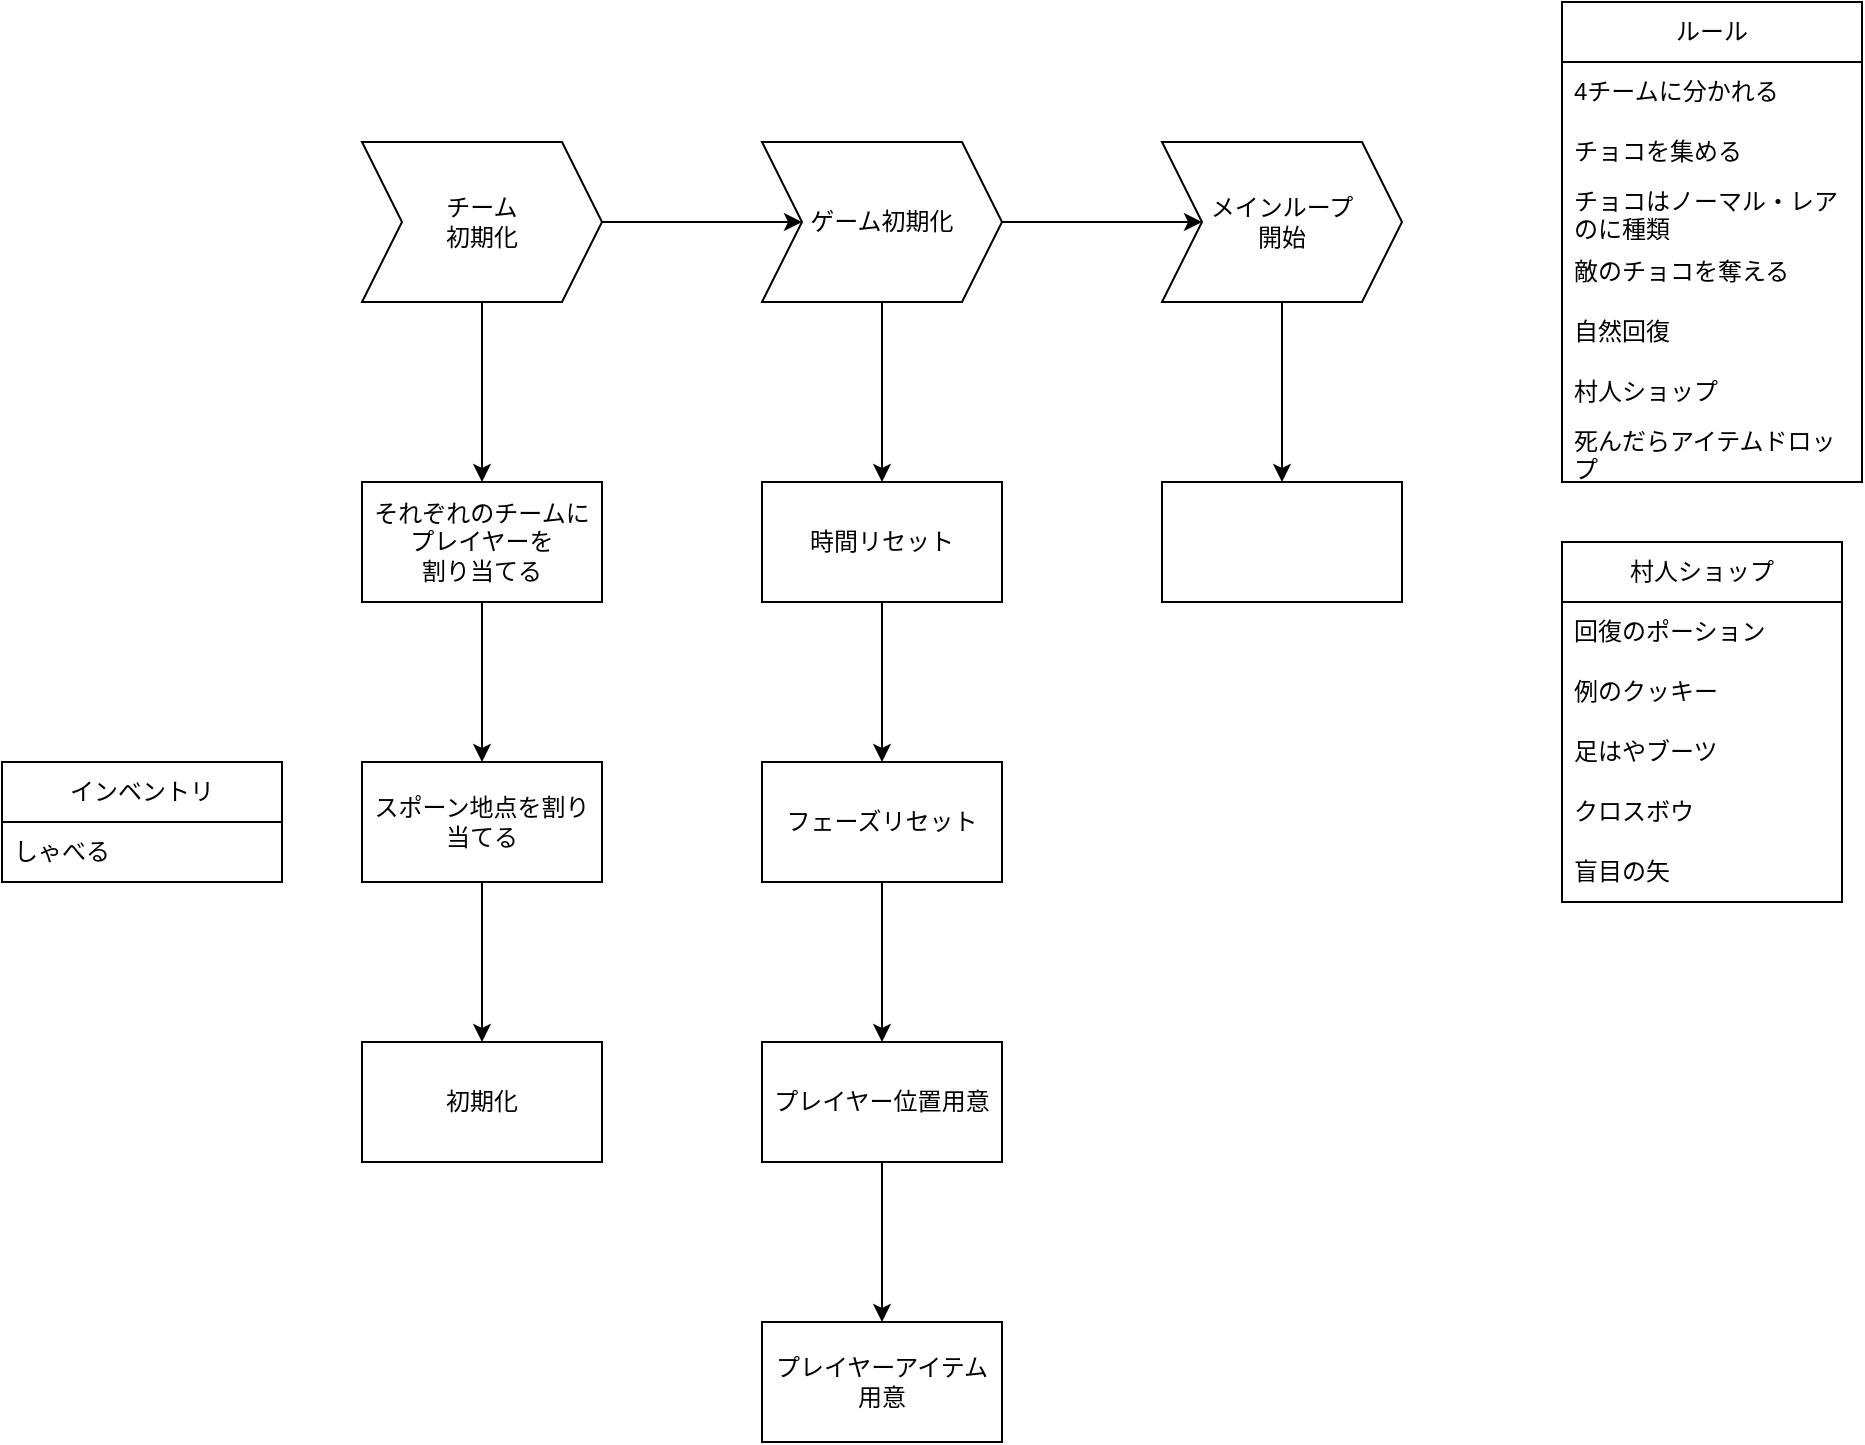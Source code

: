 <mxfile version="20.8.16" type="github">
  <diagram name="ページ1" id="sNUWQyajOwUde2-Lb2Hm">
    <mxGraphModel dx="1638" dy="439" grid="1" gridSize="10" guides="1" tooltips="1" connect="1" arrows="1" fold="1" page="1" pageScale="1" pageWidth="827" pageHeight="1169" math="0" shadow="0">
      <root>
        <mxCell id="0" />
        <mxCell id="1" parent="0" />
        <mxCell id="PwjAzpZhQZNhTe8JyBqZ-3" value="" style="edgeStyle=orthogonalEdgeStyle;rounded=0;orthogonalLoop=1;jettySize=auto;html=1;" edge="1" parent="1" source="PwjAzpZhQZNhTe8JyBqZ-1" target="PwjAzpZhQZNhTe8JyBqZ-2">
          <mxGeometry relative="1" as="geometry" />
        </mxCell>
        <mxCell id="PwjAzpZhQZNhTe8JyBqZ-10" value="" style="edgeStyle=orthogonalEdgeStyle;rounded=0;orthogonalLoop=1;jettySize=auto;html=1;" edge="1" parent="1" source="PwjAzpZhQZNhTe8JyBqZ-1" target="PwjAzpZhQZNhTe8JyBqZ-9">
          <mxGeometry relative="1" as="geometry" />
        </mxCell>
        <mxCell id="PwjAzpZhQZNhTe8JyBqZ-1" value="&lt;div&gt;チーム&lt;/div&gt;&lt;div&gt;初期化&lt;br&gt;&lt;/div&gt;" style="shape=step;perimeter=stepPerimeter;whiteSpace=wrap;html=1;fixedSize=1;" vertex="1" parent="1">
          <mxGeometry x="60" y="110" width="120" height="80" as="geometry" />
        </mxCell>
        <mxCell id="PwjAzpZhQZNhTe8JyBqZ-5" value="" style="edgeStyle=orthogonalEdgeStyle;rounded=0;orthogonalLoop=1;jettySize=auto;html=1;" edge="1" parent="1" source="PwjAzpZhQZNhTe8JyBqZ-2" target="PwjAzpZhQZNhTe8JyBqZ-4">
          <mxGeometry relative="1" as="geometry" />
        </mxCell>
        <mxCell id="PwjAzpZhQZNhTe8JyBqZ-2" value="&lt;div&gt;それぞれのチームに&lt;/div&gt;&lt;div&gt;プレイヤーを&lt;/div&gt;&lt;div&gt;割り当てる&lt;br&gt;&lt;/div&gt;" style="whiteSpace=wrap;html=1;" vertex="1" parent="1">
          <mxGeometry x="60" y="280" width="120" height="60" as="geometry" />
        </mxCell>
        <mxCell id="PwjAzpZhQZNhTe8JyBqZ-7" value="" style="edgeStyle=orthogonalEdgeStyle;rounded=0;orthogonalLoop=1;jettySize=auto;html=1;" edge="1" parent="1" source="PwjAzpZhQZNhTe8JyBqZ-4" target="PwjAzpZhQZNhTe8JyBqZ-6">
          <mxGeometry relative="1" as="geometry" />
        </mxCell>
        <mxCell id="PwjAzpZhQZNhTe8JyBqZ-4" value="スポーン地点を割り当てる" style="whiteSpace=wrap;html=1;" vertex="1" parent="1">
          <mxGeometry x="60" y="420" width="120" height="60" as="geometry" />
        </mxCell>
        <mxCell id="PwjAzpZhQZNhTe8JyBqZ-6" value="初期化" style="whiteSpace=wrap;html=1;" vertex="1" parent="1">
          <mxGeometry x="60" y="560" width="120" height="60" as="geometry" />
        </mxCell>
        <mxCell id="PwjAzpZhQZNhTe8JyBqZ-13" value="" style="edgeStyle=orthogonalEdgeStyle;rounded=0;orthogonalLoop=1;jettySize=auto;html=1;" edge="1" parent="1" source="PwjAzpZhQZNhTe8JyBqZ-9" target="PwjAzpZhQZNhTe8JyBqZ-12">
          <mxGeometry relative="1" as="geometry" />
        </mxCell>
        <mxCell id="PwjAzpZhQZNhTe8JyBqZ-23" value="" style="edgeStyle=orthogonalEdgeStyle;rounded=0;orthogonalLoop=1;jettySize=auto;html=1;" edge="1" parent="1" source="PwjAzpZhQZNhTe8JyBqZ-9" target="PwjAzpZhQZNhTe8JyBqZ-22">
          <mxGeometry relative="1" as="geometry" />
        </mxCell>
        <mxCell id="PwjAzpZhQZNhTe8JyBqZ-9" value="&lt;div&gt;ゲーム初期化&lt;/div&gt;" style="shape=step;perimeter=stepPerimeter;whiteSpace=wrap;html=1;fixedSize=1;" vertex="1" parent="1">
          <mxGeometry x="260" y="110" width="120" height="80" as="geometry" />
        </mxCell>
        <mxCell id="PwjAzpZhQZNhTe8JyBqZ-17" value="" style="edgeStyle=orthogonalEdgeStyle;rounded=0;orthogonalLoop=1;jettySize=auto;html=1;" edge="1" parent="1" source="PwjAzpZhQZNhTe8JyBqZ-12" target="PwjAzpZhQZNhTe8JyBqZ-16">
          <mxGeometry relative="1" as="geometry" />
        </mxCell>
        <mxCell id="PwjAzpZhQZNhTe8JyBqZ-12" value="時間リセット" style="whiteSpace=wrap;html=1;" vertex="1" parent="1">
          <mxGeometry x="260" y="280" width="120" height="60" as="geometry" />
        </mxCell>
        <mxCell id="PwjAzpZhQZNhTe8JyBqZ-19" value="" style="edgeStyle=orthogonalEdgeStyle;rounded=0;orthogonalLoop=1;jettySize=auto;html=1;" edge="1" parent="1" source="PwjAzpZhQZNhTe8JyBqZ-16" target="PwjAzpZhQZNhTe8JyBqZ-18">
          <mxGeometry relative="1" as="geometry" />
        </mxCell>
        <mxCell id="PwjAzpZhQZNhTe8JyBqZ-16" value="フェーズリセット" style="whiteSpace=wrap;html=1;" vertex="1" parent="1">
          <mxGeometry x="260" y="420" width="120" height="60" as="geometry" />
        </mxCell>
        <mxCell id="PwjAzpZhQZNhTe8JyBqZ-21" value="" style="edgeStyle=orthogonalEdgeStyle;rounded=0;orthogonalLoop=1;jettySize=auto;html=1;" edge="1" parent="1" source="PwjAzpZhQZNhTe8JyBqZ-18" target="PwjAzpZhQZNhTe8JyBqZ-20">
          <mxGeometry relative="1" as="geometry" />
        </mxCell>
        <mxCell id="PwjAzpZhQZNhTe8JyBqZ-18" value="プレイヤー位置用意" style="whiteSpace=wrap;html=1;" vertex="1" parent="1">
          <mxGeometry x="260" y="560" width="120" height="60" as="geometry" />
        </mxCell>
        <mxCell id="PwjAzpZhQZNhTe8JyBqZ-20" value="&lt;div&gt;プレイヤーアイテム&lt;/div&gt;&lt;div&gt;用意&lt;br&gt;&lt;/div&gt;" style="whiteSpace=wrap;html=1;" vertex="1" parent="1">
          <mxGeometry x="260" y="700" width="120" height="60" as="geometry" />
        </mxCell>
        <mxCell id="PwjAzpZhQZNhTe8JyBqZ-25" value="" style="edgeStyle=orthogonalEdgeStyle;rounded=0;orthogonalLoop=1;jettySize=auto;html=1;" edge="1" parent="1" source="PwjAzpZhQZNhTe8JyBqZ-22" target="PwjAzpZhQZNhTe8JyBqZ-24">
          <mxGeometry relative="1" as="geometry" />
        </mxCell>
        <mxCell id="PwjAzpZhQZNhTe8JyBqZ-22" value="&lt;div&gt;メインループ&lt;/div&gt;&lt;div&gt;開始&lt;/div&gt;" style="shape=step;perimeter=stepPerimeter;whiteSpace=wrap;html=1;fixedSize=1;" vertex="1" parent="1">
          <mxGeometry x="460" y="110" width="120" height="80" as="geometry" />
        </mxCell>
        <mxCell id="PwjAzpZhQZNhTe8JyBqZ-24" value="" style="whiteSpace=wrap;html=1;" vertex="1" parent="1">
          <mxGeometry x="460" y="280" width="120" height="60" as="geometry" />
        </mxCell>
        <mxCell id="PwjAzpZhQZNhTe8JyBqZ-26" value="ルール" style="swimlane;fontStyle=0;childLayout=stackLayout;horizontal=1;startSize=30;horizontalStack=0;resizeParent=1;resizeParentMax=0;resizeLast=0;collapsible=1;marginBottom=0;whiteSpace=wrap;html=1;" vertex="1" parent="1">
          <mxGeometry x="660" y="40" width="150" height="240" as="geometry" />
        </mxCell>
        <mxCell id="PwjAzpZhQZNhTe8JyBqZ-27" value="4チームに分かれる" style="text;strokeColor=none;fillColor=none;align=left;verticalAlign=middle;spacingLeft=4;spacingRight=4;overflow=hidden;points=[[0,0.5],[1,0.5]];portConstraint=eastwest;rotatable=0;whiteSpace=wrap;html=1;" vertex="1" parent="PwjAzpZhQZNhTe8JyBqZ-26">
          <mxGeometry y="30" width="150" height="30" as="geometry" />
        </mxCell>
        <mxCell id="PwjAzpZhQZNhTe8JyBqZ-28" value="チョコを集める" style="text;strokeColor=none;fillColor=none;align=left;verticalAlign=middle;spacingLeft=4;spacingRight=4;overflow=hidden;points=[[0,0.5],[1,0.5]];portConstraint=eastwest;rotatable=0;whiteSpace=wrap;html=1;" vertex="1" parent="PwjAzpZhQZNhTe8JyBqZ-26">
          <mxGeometry y="60" width="150" height="30" as="geometry" />
        </mxCell>
        <mxCell id="PwjAzpZhQZNhTe8JyBqZ-29" value="チョコはノーマル・レアのに種類" style="text;strokeColor=none;fillColor=none;align=left;verticalAlign=middle;spacingLeft=4;spacingRight=4;overflow=hidden;points=[[0,0.5],[1,0.5]];portConstraint=eastwest;rotatable=0;whiteSpace=wrap;html=1;" vertex="1" parent="PwjAzpZhQZNhTe8JyBqZ-26">
          <mxGeometry y="90" width="150" height="30" as="geometry" />
        </mxCell>
        <mxCell id="PwjAzpZhQZNhTe8JyBqZ-30" value="敵のチョコを奪える" style="text;strokeColor=none;fillColor=none;align=left;verticalAlign=middle;spacingLeft=4;spacingRight=4;overflow=hidden;points=[[0,0.5],[1,0.5]];portConstraint=eastwest;rotatable=0;whiteSpace=wrap;html=1;" vertex="1" parent="PwjAzpZhQZNhTe8JyBqZ-26">
          <mxGeometry y="120" width="150" height="30" as="geometry" />
        </mxCell>
        <mxCell id="PwjAzpZhQZNhTe8JyBqZ-35" value="自然回復" style="text;strokeColor=none;fillColor=none;align=left;verticalAlign=middle;spacingLeft=4;spacingRight=4;overflow=hidden;points=[[0,0.5],[1,0.5]];portConstraint=eastwest;rotatable=0;whiteSpace=wrap;html=1;" vertex="1" parent="PwjAzpZhQZNhTe8JyBqZ-26">
          <mxGeometry y="150" width="150" height="30" as="geometry" />
        </mxCell>
        <mxCell id="PwjAzpZhQZNhTe8JyBqZ-36" value="&lt;div&gt;村人ショップ&lt;/div&gt;" style="text;strokeColor=none;fillColor=none;align=left;verticalAlign=middle;spacingLeft=4;spacingRight=4;overflow=hidden;points=[[0,0.5],[1,0.5]];portConstraint=eastwest;rotatable=0;whiteSpace=wrap;html=1;" vertex="1" parent="PwjAzpZhQZNhTe8JyBqZ-26">
          <mxGeometry y="180" width="150" height="30" as="geometry" />
        </mxCell>
        <mxCell id="PwjAzpZhQZNhTe8JyBqZ-37" value="死んだらアイテムドロップ" style="text;strokeColor=none;fillColor=none;align=left;verticalAlign=middle;spacingLeft=4;spacingRight=4;overflow=hidden;points=[[0,0.5],[1,0.5]];portConstraint=eastwest;rotatable=0;whiteSpace=wrap;html=1;" vertex="1" parent="PwjAzpZhQZNhTe8JyBqZ-26">
          <mxGeometry y="210" width="150" height="30" as="geometry" />
        </mxCell>
        <mxCell id="PwjAzpZhQZNhTe8JyBqZ-38" value="村人ショップ" style="swimlane;fontStyle=0;childLayout=stackLayout;horizontal=1;startSize=30;horizontalStack=0;resizeParent=1;resizeParentMax=0;resizeLast=0;collapsible=1;marginBottom=0;whiteSpace=wrap;html=1;" vertex="1" parent="1">
          <mxGeometry x="660" y="310" width="140" height="180" as="geometry" />
        </mxCell>
        <mxCell id="PwjAzpZhQZNhTe8JyBqZ-39" value="回復のポーション" style="text;strokeColor=none;fillColor=none;align=left;verticalAlign=middle;spacingLeft=4;spacingRight=4;overflow=hidden;points=[[0,0.5],[1,0.5]];portConstraint=eastwest;rotatable=0;whiteSpace=wrap;html=1;" vertex="1" parent="PwjAzpZhQZNhTe8JyBqZ-38">
          <mxGeometry y="30" width="140" height="30" as="geometry" />
        </mxCell>
        <mxCell id="PwjAzpZhQZNhTe8JyBqZ-41" value="例のクッキー" style="text;strokeColor=none;fillColor=none;align=left;verticalAlign=middle;spacingLeft=4;spacingRight=4;overflow=hidden;points=[[0,0.5],[1,0.5]];portConstraint=eastwest;rotatable=0;whiteSpace=wrap;html=1;" vertex="1" parent="PwjAzpZhQZNhTe8JyBqZ-38">
          <mxGeometry y="60" width="140" height="30" as="geometry" />
        </mxCell>
        <mxCell id="PwjAzpZhQZNhTe8JyBqZ-48" value="足はやブーツ" style="text;strokeColor=none;fillColor=none;align=left;verticalAlign=middle;spacingLeft=4;spacingRight=4;overflow=hidden;points=[[0,0.5],[1,0.5]];portConstraint=eastwest;rotatable=0;whiteSpace=wrap;html=1;" vertex="1" parent="PwjAzpZhQZNhTe8JyBqZ-38">
          <mxGeometry y="90" width="140" height="30" as="geometry" />
        </mxCell>
        <mxCell id="PwjAzpZhQZNhTe8JyBqZ-49" value="クロスボウ" style="text;strokeColor=none;fillColor=none;align=left;verticalAlign=middle;spacingLeft=4;spacingRight=4;overflow=hidden;points=[[0,0.5],[1,0.5]];portConstraint=eastwest;rotatable=0;whiteSpace=wrap;html=1;" vertex="1" parent="PwjAzpZhQZNhTe8JyBqZ-38">
          <mxGeometry y="120" width="140" height="30" as="geometry" />
        </mxCell>
        <mxCell id="PwjAzpZhQZNhTe8JyBqZ-50" value="盲目の矢" style="text;strokeColor=none;fillColor=none;align=left;verticalAlign=middle;spacingLeft=4;spacingRight=4;overflow=hidden;points=[[0,0.5],[1,0.5]];portConstraint=eastwest;rotatable=0;whiteSpace=wrap;html=1;" vertex="1" parent="PwjAzpZhQZNhTe8JyBqZ-38">
          <mxGeometry y="150" width="140" height="30" as="geometry" />
        </mxCell>
        <mxCell id="PwjAzpZhQZNhTe8JyBqZ-43" value="インベントリ" style="swimlane;fontStyle=0;childLayout=stackLayout;horizontal=1;startSize=30;horizontalStack=0;resizeParent=1;resizeParentMax=0;resizeLast=0;collapsible=1;marginBottom=0;whiteSpace=wrap;html=1;" vertex="1" parent="1">
          <mxGeometry x="-120" y="420" width="140" height="60" as="geometry" />
        </mxCell>
        <mxCell id="PwjAzpZhQZNhTe8JyBqZ-44" value="しゃべる" style="text;strokeColor=none;fillColor=none;align=left;verticalAlign=middle;spacingLeft=4;spacingRight=4;overflow=hidden;points=[[0,0.5],[1,0.5]];portConstraint=eastwest;rotatable=0;whiteSpace=wrap;html=1;" vertex="1" parent="PwjAzpZhQZNhTe8JyBqZ-43">
          <mxGeometry y="30" width="140" height="30" as="geometry" />
        </mxCell>
      </root>
    </mxGraphModel>
  </diagram>
</mxfile>
